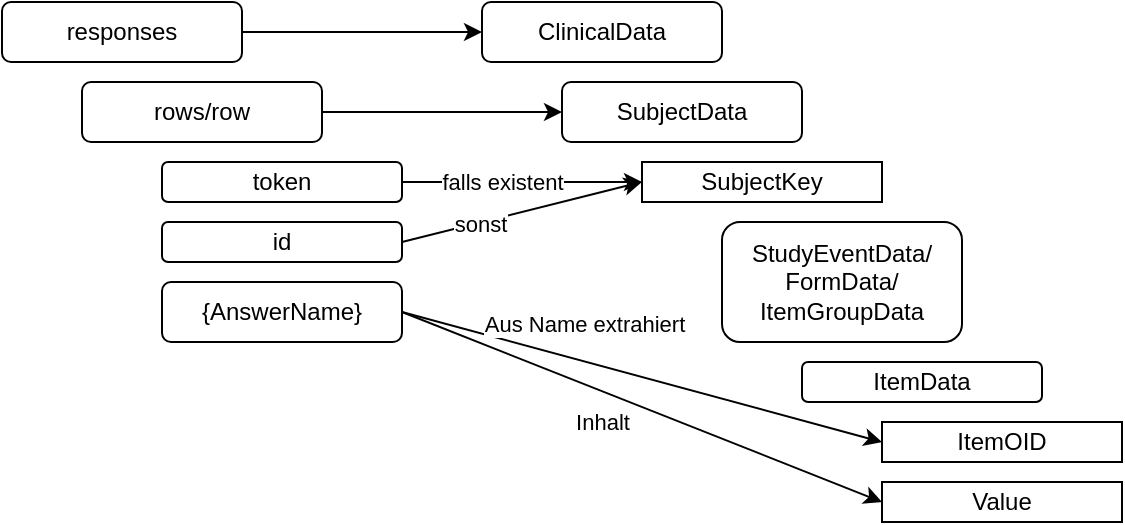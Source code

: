 <mxfile version="14.6.13" type="device"><diagram id="KVciUxdQNrgcn62Sm5M9" name="Page-1"><mxGraphModel dx="981" dy="607" grid="1" gridSize="10" guides="1" tooltips="1" connect="1" arrows="1" fold="1" page="1" pageScale="1" pageWidth="850" pageHeight="1100" math="0" shadow="0"><root><mxCell id="0"/><mxCell id="1" parent="0"/><mxCell id="bUpEx6lgHl4pS2mk5EXB-13" style="edgeStyle=orthogonalEdgeStyle;rounded=0;orthogonalLoop=1;jettySize=auto;html=1;exitX=1;exitY=0.5;exitDx=0;exitDy=0;entryX=0;entryY=0.5;entryDx=0;entryDy=0;" parent="1" source="bUpEx6lgHl4pS2mk5EXB-1" target="bUpEx6lgHl4pS2mk5EXB-6" edge="1"><mxGeometry relative="1" as="geometry"/></mxCell><mxCell id="bUpEx6lgHl4pS2mk5EXB-1" value="responses" style="rounded=1;whiteSpace=wrap;html=1;" parent="1" vertex="1"><mxGeometry x="80" y="80" width="120" height="30" as="geometry"/></mxCell><mxCell id="bUpEx6lgHl4pS2mk5EXB-14" style="edgeStyle=orthogonalEdgeStyle;rounded=0;orthogonalLoop=1;jettySize=auto;html=1;exitX=1;exitY=0.5;exitDx=0;exitDy=0;entryX=0;entryY=0.5;entryDx=0;entryDy=0;" parent="1" source="bUpEx6lgHl4pS2mk5EXB-2" target="bUpEx6lgHl4pS2mk5EXB-7" edge="1"><mxGeometry relative="1" as="geometry"/></mxCell><mxCell id="bUpEx6lgHl4pS2mk5EXB-2" value="rows/row" style="rounded=1;whiteSpace=wrap;html=1;" parent="1" vertex="1"><mxGeometry x="120" y="120" width="120" height="30" as="geometry"/></mxCell><mxCell id="bUpEx6lgHl4pS2mk5EXB-15" style="rounded=0;orthogonalLoop=1;jettySize=auto;html=1;exitX=1;exitY=0.5;exitDx=0;exitDy=0;entryX=0;entryY=0.5;entryDx=0;entryDy=0;" parent="1" source="bUpEx6lgHl4pS2mk5EXB-3" target="bUpEx6lgHl4pS2mk5EXB-8" edge="1"><mxGeometry relative="1" as="geometry"/></mxCell><mxCell id="sOaMiVg8raips3Q74x8T-4" value="sonst" style="edgeLabel;html=1;align=center;verticalAlign=middle;resizable=0;points=[];" vertex="1" connectable="0" parent="bUpEx6lgHl4pS2mk5EXB-15"><mxGeometry x="-0.35" relative="1" as="geometry"><mxPoint as="offset"/></mxGeometry></mxCell><mxCell id="bUpEx6lgHl4pS2mk5EXB-3" value="id" style="rounded=1;whiteSpace=wrap;html=1;" parent="1" vertex="1"><mxGeometry x="160" y="190" width="120" height="20" as="geometry"/></mxCell><mxCell id="bUpEx6lgHl4pS2mk5EXB-16" style="edgeStyle=none;rounded=0;orthogonalLoop=1;jettySize=auto;html=1;exitX=1;exitY=0.5;exitDx=0;exitDy=0;entryX=0;entryY=0.5;entryDx=0;entryDy=0;" parent="1" source="bUpEx6lgHl4pS2mk5EXB-4" target="bUpEx6lgHl4pS2mk5EXB-11" edge="1"><mxGeometry relative="1" as="geometry"/></mxCell><mxCell id="bUpEx6lgHl4pS2mk5EXB-19" value="Aus Name extrahiert" style="edgeLabel;html=1;align=center;verticalAlign=middle;resizable=0;points=[];" parent="bUpEx6lgHl4pS2mk5EXB-16" vertex="1" connectable="0"><mxGeometry x="-0.141" relative="1" as="geometry"><mxPoint x="-13" y="-22" as="offset"/></mxGeometry></mxCell><mxCell id="bUpEx6lgHl4pS2mk5EXB-17" style="edgeStyle=none;rounded=0;orthogonalLoop=1;jettySize=auto;html=1;exitX=1;exitY=0.5;exitDx=0;exitDy=0;entryX=0;entryY=0.5;entryDx=0;entryDy=0;" parent="1" source="bUpEx6lgHl4pS2mk5EXB-4" target="bUpEx6lgHl4pS2mk5EXB-12" edge="1"><mxGeometry relative="1" as="geometry"/></mxCell><mxCell id="bUpEx6lgHl4pS2mk5EXB-18" value="Inhalt" style="edgeLabel;html=1;align=center;verticalAlign=middle;resizable=0;points=[];" parent="bUpEx6lgHl4pS2mk5EXB-17" vertex="1" connectable="0"><mxGeometry x="0.061" y="-2" relative="1" as="geometry"><mxPoint x="-27" y="2" as="offset"/></mxGeometry></mxCell><mxCell id="bUpEx6lgHl4pS2mk5EXB-4" value="{AnswerName}" style="rounded=1;whiteSpace=wrap;html=1;" parent="1" vertex="1"><mxGeometry x="160" y="220" width="120" height="30" as="geometry"/></mxCell><mxCell id="bUpEx6lgHl4pS2mk5EXB-6" value="ClinicalData" style="rounded=1;whiteSpace=wrap;html=1;" parent="1" vertex="1"><mxGeometry x="320" y="80" width="120" height="30" as="geometry"/></mxCell><mxCell id="bUpEx6lgHl4pS2mk5EXB-7" value="SubjectData" style="rounded=1;whiteSpace=wrap;html=1;" parent="1" vertex="1"><mxGeometry x="360" y="120" width="120" height="30" as="geometry"/></mxCell><mxCell id="bUpEx6lgHl4pS2mk5EXB-8" value="SubjectKey" style="rounded=0;whiteSpace=wrap;html=1;" parent="1" vertex="1"><mxGeometry x="400" y="160" width="120" height="20" as="geometry"/></mxCell><mxCell id="bUpEx6lgHl4pS2mk5EXB-9" value="StudyEventData/&lt;br&gt;FormData/&lt;br&gt;ItemGroupData" style="rounded=1;whiteSpace=wrap;html=1;" parent="1" vertex="1"><mxGeometry x="440" y="190" width="120" height="60" as="geometry"/></mxCell><mxCell id="bUpEx6lgHl4pS2mk5EXB-10" value="ItemData" style="rounded=1;whiteSpace=wrap;html=1;" parent="1" vertex="1"><mxGeometry x="480" y="260" width="120" height="20" as="geometry"/></mxCell><mxCell id="bUpEx6lgHl4pS2mk5EXB-11" value="ItemOID" style="rounded=0;whiteSpace=wrap;html=1;" parent="1" vertex="1"><mxGeometry x="520" y="290" width="120" height="20" as="geometry"/></mxCell><mxCell id="bUpEx6lgHl4pS2mk5EXB-12" value="Value" style="rounded=0;whiteSpace=wrap;html=1;" parent="1" vertex="1"><mxGeometry x="520" y="320" width="120" height="20" as="geometry"/></mxCell><mxCell id="sOaMiVg8raips3Q74x8T-2" style="rounded=0;orthogonalLoop=1;jettySize=auto;html=1;exitX=1;exitY=0.5;exitDx=0;exitDy=0;entryX=0;entryY=0.5;entryDx=0;entryDy=0;" edge="1" parent="1" source="sOaMiVg8raips3Q74x8T-1" target="bUpEx6lgHl4pS2mk5EXB-8"><mxGeometry relative="1" as="geometry"/></mxCell><mxCell id="sOaMiVg8raips3Q74x8T-3" value="falls existent" style="edgeLabel;html=1;align=center;verticalAlign=middle;resizable=0;points=[];" vertex="1" connectable="0" parent="sOaMiVg8raips3Q74x8T-2"><mxGeometry x="-0.166" relative="1" as="geometry"><mxPoint as="offset"/></mxGeometry></mxCell><mxCell id="sOaMiVg8raips3Q74x8T-1" value="token" style="rounded=1;whiteSpace=wrap;html=1;" vertex="1" parent="1"><mxGeometry x="160" y="160" width="120" height="20" as="geometry"/></mxCell></root></mxGraphModel></diagram></mxfile>